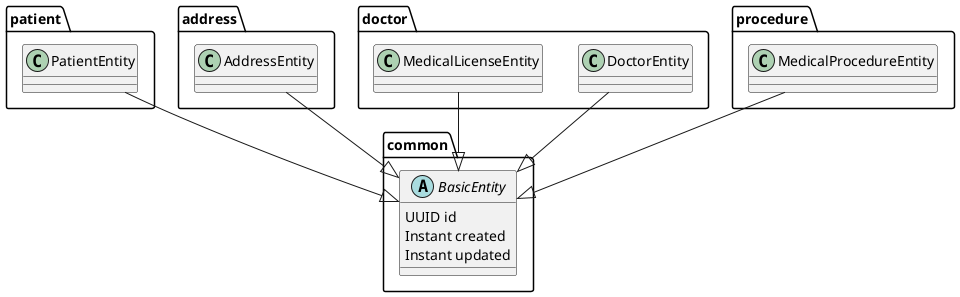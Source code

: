 @startuml
'https://plantuml.com/class-diagram

package common {
    abstract class BasicEntity {
        UUID id
        Instant created
        Instant updated
    }
}

package patient {
    class PatientEntity
}

package address {
    class AddressEntity
}

package doctor {
    class DoctorEntity
    class MedicalLicenseEntity
}

package procedure {
    class MedicalProcedureEntity
}

PatientEntity --|> BasicEntity
AddressEntity --|> BasicEntity

DoctorEntity --|> BasicEntity
MedicalLicenseEntity --|> BasicEntity

MedicalProcedureEntity --|> BasicEntity

@enduml
